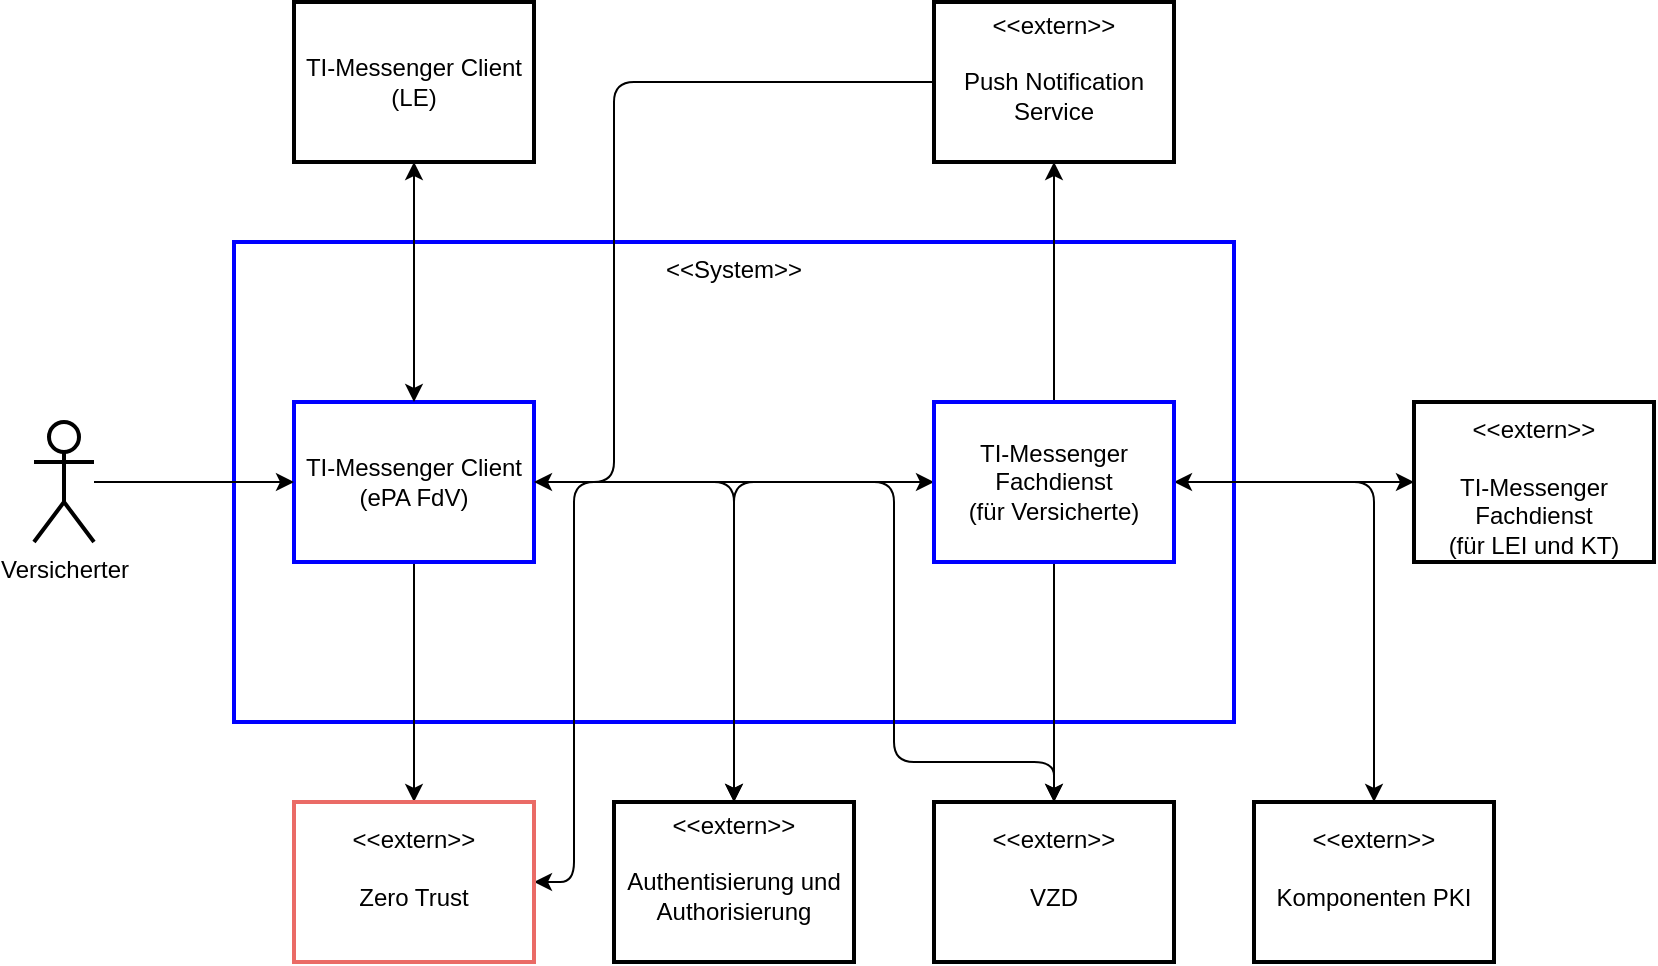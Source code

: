 <mxfile version="22.0.4" type="device">
  <diagram name="Seite-1" id="gc1YbI-Wx7_Q_iwZn_eA">
    <mxGraphModel dx="1434" dy="1585" grid="1" gridSize="10" guides="1" tooltips="1" connect="1" arrows="1" fold="1" page="1" pageScale="1" pageWidth="1169" pageHeight="827" math="0" shadow="0">
      <root>
        <mxCell id="0" />
        <mxCell id="1" parent="0" />
        <mxCell id="ejHJoWQ4-AMJ1VvW92XO-1" value="&amp;lt;&amp;lt;System&amp;gt;&amp;gt;" style="rounded=0;whiteSpace=wrap;html=1;verticalAlign=top;strokeColor=#0000FF;strokeWidth=2;" vertex="1" parent="1">
          <mxGeometry x="130" y="80" width="500" height="240" as="geometry" />
        </mxCell>
        <mxCell id="ejHJoWQ4-AMJ1VvW92XO-7" style="edgeStyle=orthogonalEdgeStyle;rounded=0;orthogonalLoop=1;jettySize=auto;html=1;entryX=0;entryY=0.5;entryDx=0;entryDy=0;" edge="1" parent="1" source="yt_74iejyjVCjCeiJqDR-1" target="yt_74iejyjVCjCeiJqDR-2">
          <mxGeometry relative="1" as="geometry" />
        </mxCell>
        <mxCell id="ejHJoWQ4-AMJ1VvW92XO-9" style="edgeStyle=orthogonalEdgeStyle;rounded=0;orthogonalLoop=1;jettySize=auto;html=1;entryX=0.5;entryY=0;entryDx=0;entryDy=0;" edge="1" parent="1" source="yt_74iejyjVCjCeiJqDR-1" target="yt_74iejyjVCjCeiJqDR-5">
          <mxGeometry relative="1" as="geometry" />
        </mxCell>
        <mxCell id="ejHJoWQ4-AMJ1VvW92XO-10" style="edgeStyle=orthogonalEdgeStyle;rounded=1;orthogonalLoop=1;jettySize=auto;html=1;entryX=0.5;entryY=0;entryDx=0;entryDy=0;" edge="1" parent="1" source="yt_74iejyjVCjCeiJqDR-1" target="ejHJoWQ4-AMJ1VvW92XO-3">
          <mxGeometry relative="1" as="geometry">
            <Array as="points">
              <mxPoint x="460" y="200" />
              <mxPoint x="460" y="340" />
              <mxPoint x="540" y="340" />
            </Array>
          </mxGeometry>
        </mxCell>
        <mxCell id="ejHJoWQ4-AMJ1VvW92XO-11" style="edgeStyle=orthogonalEdgeStyle;rounded=1;orthogonalLoop=1;jettySize=auto;html=1;entryX=0.5;entryY=0;entryDx=0;entryDy=0;" edge="1" parent="1" source="yt_74iejyjVCjCeiJqDR-1" target="ejHJoWQ4-AMJ1VvW92XO-2">
          <mxGeometry relative="1" as="geometry" />
        </mxCell>
        <mxCell id="yt_74iejyjVCjCeiJqDR-1" value="TI-Messenger Client&lt;br&gt;(ePA FdV)" style="rounded=0;whiteSpace=wrap;html=1;strokeColor=#0000FF;strokeWidth=2;" parent="1" vertex="1">
          <mxGeometry x="160" y="160" width="120" height="80" as="geometry" />
        </mxCell>
        <mxCell id="ejHJoWQ4-AMJ1VvW92XO-8" style="edgeStyle=orthogonalEdgeStyle;rounded=0;orthogonalLoop=1;jettySize=auto;html=1;entryX=0;entryY=0.5;entryDx=0;entryDy=0;startArrow=classic;startFill=1;" edge="1" parent="1" source="yt_74iejyjVCjCeiJqDR-2" target="ejHJoWQ4-AMJ1VvW92XO-6">
          <mxGeometry relative="1" as="geometry" />
        </mxCell>
        <mxCell id="ejHJoWQ4-AMJ1VvW92XO-12" style="edgeStyle=orthogonalEdgeStyle;rounded=1;orthogonalLoop=1;jettySize=auto;html=1;entryX=0.5;entryY=0;entryDx=0;entryDy=0;" edge="1" parent="1" source="yt_74iejyjVCjCeiJqDR-2" target="ejHJoWQ4-AMJ1VvW92XO-4">
          <mxGeometry relative="1" as="geometry" />
        </mxCell>
        <mxCell id="ejHJoWQ4-AMJ1VvW92XO-14" style="edgeStyle=orthogonalEdgeStyle;rounded=0;orthogonalLoop=1;jettySize=auto;html=1;entryX=0.5;entryY=0;entryDx=0;entryDy=0;" edge="1" parent="1" source="yt_74iejyjVCjCeiJqDR-2" target="ejHJoWQ4-AMJ1VvW92XO-3">
          <mxGeometry relative="1" as="geometry" />
        </mxCell>
        <mxCell id="ejHJoWQ4-AMJ1VvW92XO-15" style="edgeStyle=orthogonalEdgeStyle;rounded=1;orthogonalLoop=1;jettySize=auto;html=1;entryX=0.5;entryY=0;entryDx=0;entryDy=0;" edge="1" parent="1" source="yt_74iejyjVCjCeiJqDR-2" target="ejHJoWQ4-AMJ1VvW92XO-2">
          <mxGeometry relative="1" as="geometry" />
        </mxCell>
        <mxCell id="ejHJoWQ4-AMJ1VvW92XO-17" style="edgeStyle=orthogonalEdgeStyle;rounded=0;orthogonalLoop=1;jettySize=auto;html=1;entryX=0.5;entryY=1;entryDx=0;entryDy=0;" edge="1" parent="1" source="yt_74iejyjVCjCeiJqDR-2" target="ejHJoWQ4-AMJ1VvW92XO-16">
          <mxGeometry relative="1" as="geometry" />
        </mxCell>
        <mxCell id="ejHJoWQ4-AMJ1VvW92XO-21" style="edgeStyle=orthogonalEdgeStyle;rounded=1;orthogonalLoop=1;jettySize=auto;html=1;entryX=1;entryY=0.5;entryDx=0;entryDy=0;" edge="1" parent="1" source="yt_74iejyjVCjCeiJqDR-2" target="yt_74iejyjVCjCeiJqDR-5">
          <mxGeometry relative="1" as="geometry">
            <Array as="points">
              <mxPoint x="300" y="200" />
              <mxPoint x="300" y="400" />
            </Array>
          </mxGeometry>
        </mxCell>
        <mxCell id="yt_74iejyjVCjCeiJqDR-2" value="TI-Messenger Fachdienst&lt;br&gt;(für Versicherte)" style="rounded=0;whiteSpace=wrap;html=1;strokeColor=#0000FF;strokeWidth=2;" parent="1" vertex="1">
          <mxGeometry x="480" y="160" width="120" height="80" as="geometry" />
        </mxCell>
        <mxCell id="ejHJoWQ4-AMJ1VvW92XO-13" style="edgeStyle=orthogonalEdgeStyle;rounded=0;orthogonalLoop=1;jettySize=auto;html=1;" edge="1" parent="1" source="yt_74iejyjVCjCeiJqDR-3" target="yt_74iejyjVCjCeiJqDR-1">
          <mxGeometry relative="1" as="geometry" />
        </mxCell>
        <mxCell id="yt_74iejyjVCjCeiJqDR-3" value="Versicherter" style="shape=umlActor;verticalLabelPosition=bottom;verticalAlign=top;html=1;outlineConnect=0;strokeWidth=2;" parent="1" vertex="1">
          <mxGeometry x="30" y="170" width="30" height="60" as="geometry" />
        </mxCell>
        <mxCell id="yt_74iejyjVCjCeiJqDR-5" value="&amp;lt;&amp;lt;extern&amp;gt;&amp;gt;&lt;br&gt;&lt;br&gt;Zero Trust&lt;br&gt;&amp;nbsp;" style="rounded=0;whiteSpace=wrap;html=1;strokeColor=#EA6B66;strokeWidth=2;" parent="1" vertex="1">
          <mxGeometry x="160" y="360" width="120" height="80" as="geometry" />
        </mxCell>
        <mxCell id="ejHJoWQ4-AMJ1VvW92XO-2" value="&amp;lt;&amp;lt;extern&amp;gt;&amp;gt;&lt;br&gt;&lt;br&gt;Authentisierung und Authorisierung&lt;br&gt;&amp;nbsp;" style="rounded=0;whiteSpace=wrap;html=1;strokeWidth=2;" vertex="1" parent="1">
          <mxGeometry x="320" y="360" width="120" height="80" as="geometry" />
        </mxCell>
        <mxCell id="ejHJoWQ4-AMJ1VvW92XO-3" value="&amp;lt;&amp;lt;extern&amp;gt;&amp;gt;&lt;br&gt;&lt;br&gt;VZD&lt;br&gt;&amp;nbsp;" style="rounded=0;whiteSpace=wrap;html=1;strokeWidth=2;" vertex="1" parent="1">
          <mxGeometry x="480" y="360" width="120" height="80" as="geometry" />
        </mxCell>
        <mxCell id="ejHJoWQ4-AMJ1VvW92XO-4" value="&amp;lt;&amp;lt;extern&amp;gt;&amp;gt;&lt;br&gt;&lt;br&gt;Komponenten PKI&lt;br&gt;&amp;nbsp;" style="rounded=0;whiteSpace=wrap;html=1;strokeWidth=2;" vertex="1" parent="1">
          <mxGeometry x="640" y="360" width="120" height="80" as="geometry" />
        </mxCell>
        <mxCell id="ejHJoWQ4-AMJ1VvW92XO-6" value="&amp;lt;&amp;lt;extern&amp;gt;&amp;gt;&lt;br&gt;&lt;br&gt;TI-Messenger Fachdienst&lt;br&gt;(für LEI und KT)&lt;br&gt;&amp;nbsp;" style="rounded=0;whiteSpace=wrap;html=1;verticalAlign=top;strokeWidth=2;" vertex="1" parent="1">
          <mxGeometry x="720" y="160" width="120" height="80" as="geometry" />
        </mxCell>
        <mxCell id="ejHJoWQ4-AMJ1VvW92XO-18" style="edgeStyle=orthogonalEdgeStyle;rounded=1;orthogonalLoop=1;jettySize=auto;html=1;entryX=1;entryY=0.5;entryDx=0;entryDy=0;" edge="1" parent="1" source="ejHJoWQ4-AMJ1VvW92XO-16" target="yt_74iejyjVCjCeiJqDR-1">
          <mxGeometry relative="1" as="geometry">
            <Array as="points">
              <mxPoint x="320" />
              <mxPoint x="320" y="200" />
            </Array>
          </mxGeometry>
        </mxCell>
        <mxCell id="ejHJoWQ4-AMJ1VvW92XO-16" value="&amp;lt;&amp;lt;extern&amp;gt;&amp;gt;&lt;br&gt;&lt;br&gt;Push Notification Service&lt;br&gt;&amp;nbsp;" style="rounded=0;whiteSpace=wrap;html=1;strokeWidth=2;" vertex="1" parent="1">
          <mxGeometry x="480" y="-40" width="120" height="80" as="geometry" />
        </mxCell>
        <mxCell id="ejHJoWQ4-AMJ1VvW92XO-20" style="edgeStyle=orthogonalEdgeStyle;rounded=0;orthogonalLoop=1;jettySize=auto;html=1;entryX=0.5;entryY=0;entryDx=0;entryDy=0;startArrow=classic;startFill=1;" edge="1" parent="1" source="ejHJoWQ4-AMJ1VvW92XO-19" target="yt_74iejyjVCjCeiJqDR-1">
          <mxGeometry relative="1" as="geometry" />
        </mxCell>
        <mxCell id="ejHJoWQ4-AMJ1VvW92XO-19" value="TI-Messenger Client&lt;br&gt;(LE)" style="rounded=0;whiteSpace=wrap;html=1;strokeColor=#000000;strokeWidth=2;" vertex="1" parent="1">
          <mxGeometry x="160" y="-40" width="120" height="80" as="geometry" />
        </mxCell>
      </root>
    </mxGraphModel>
  </diagram>
</mxfile>
